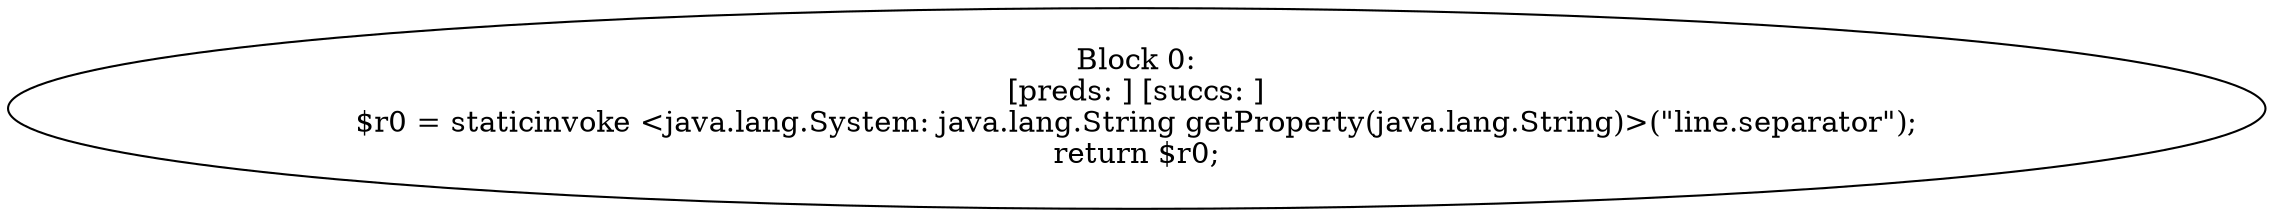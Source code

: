 digraph "unitGraph" {
    "Block 0:
[preds: ] [succs: ]
$r0 = staticinvoke <java.lang.System: java.lang.String getProperty(java.lang.String)>(\"line.separator\");
return $r0;
"
}
